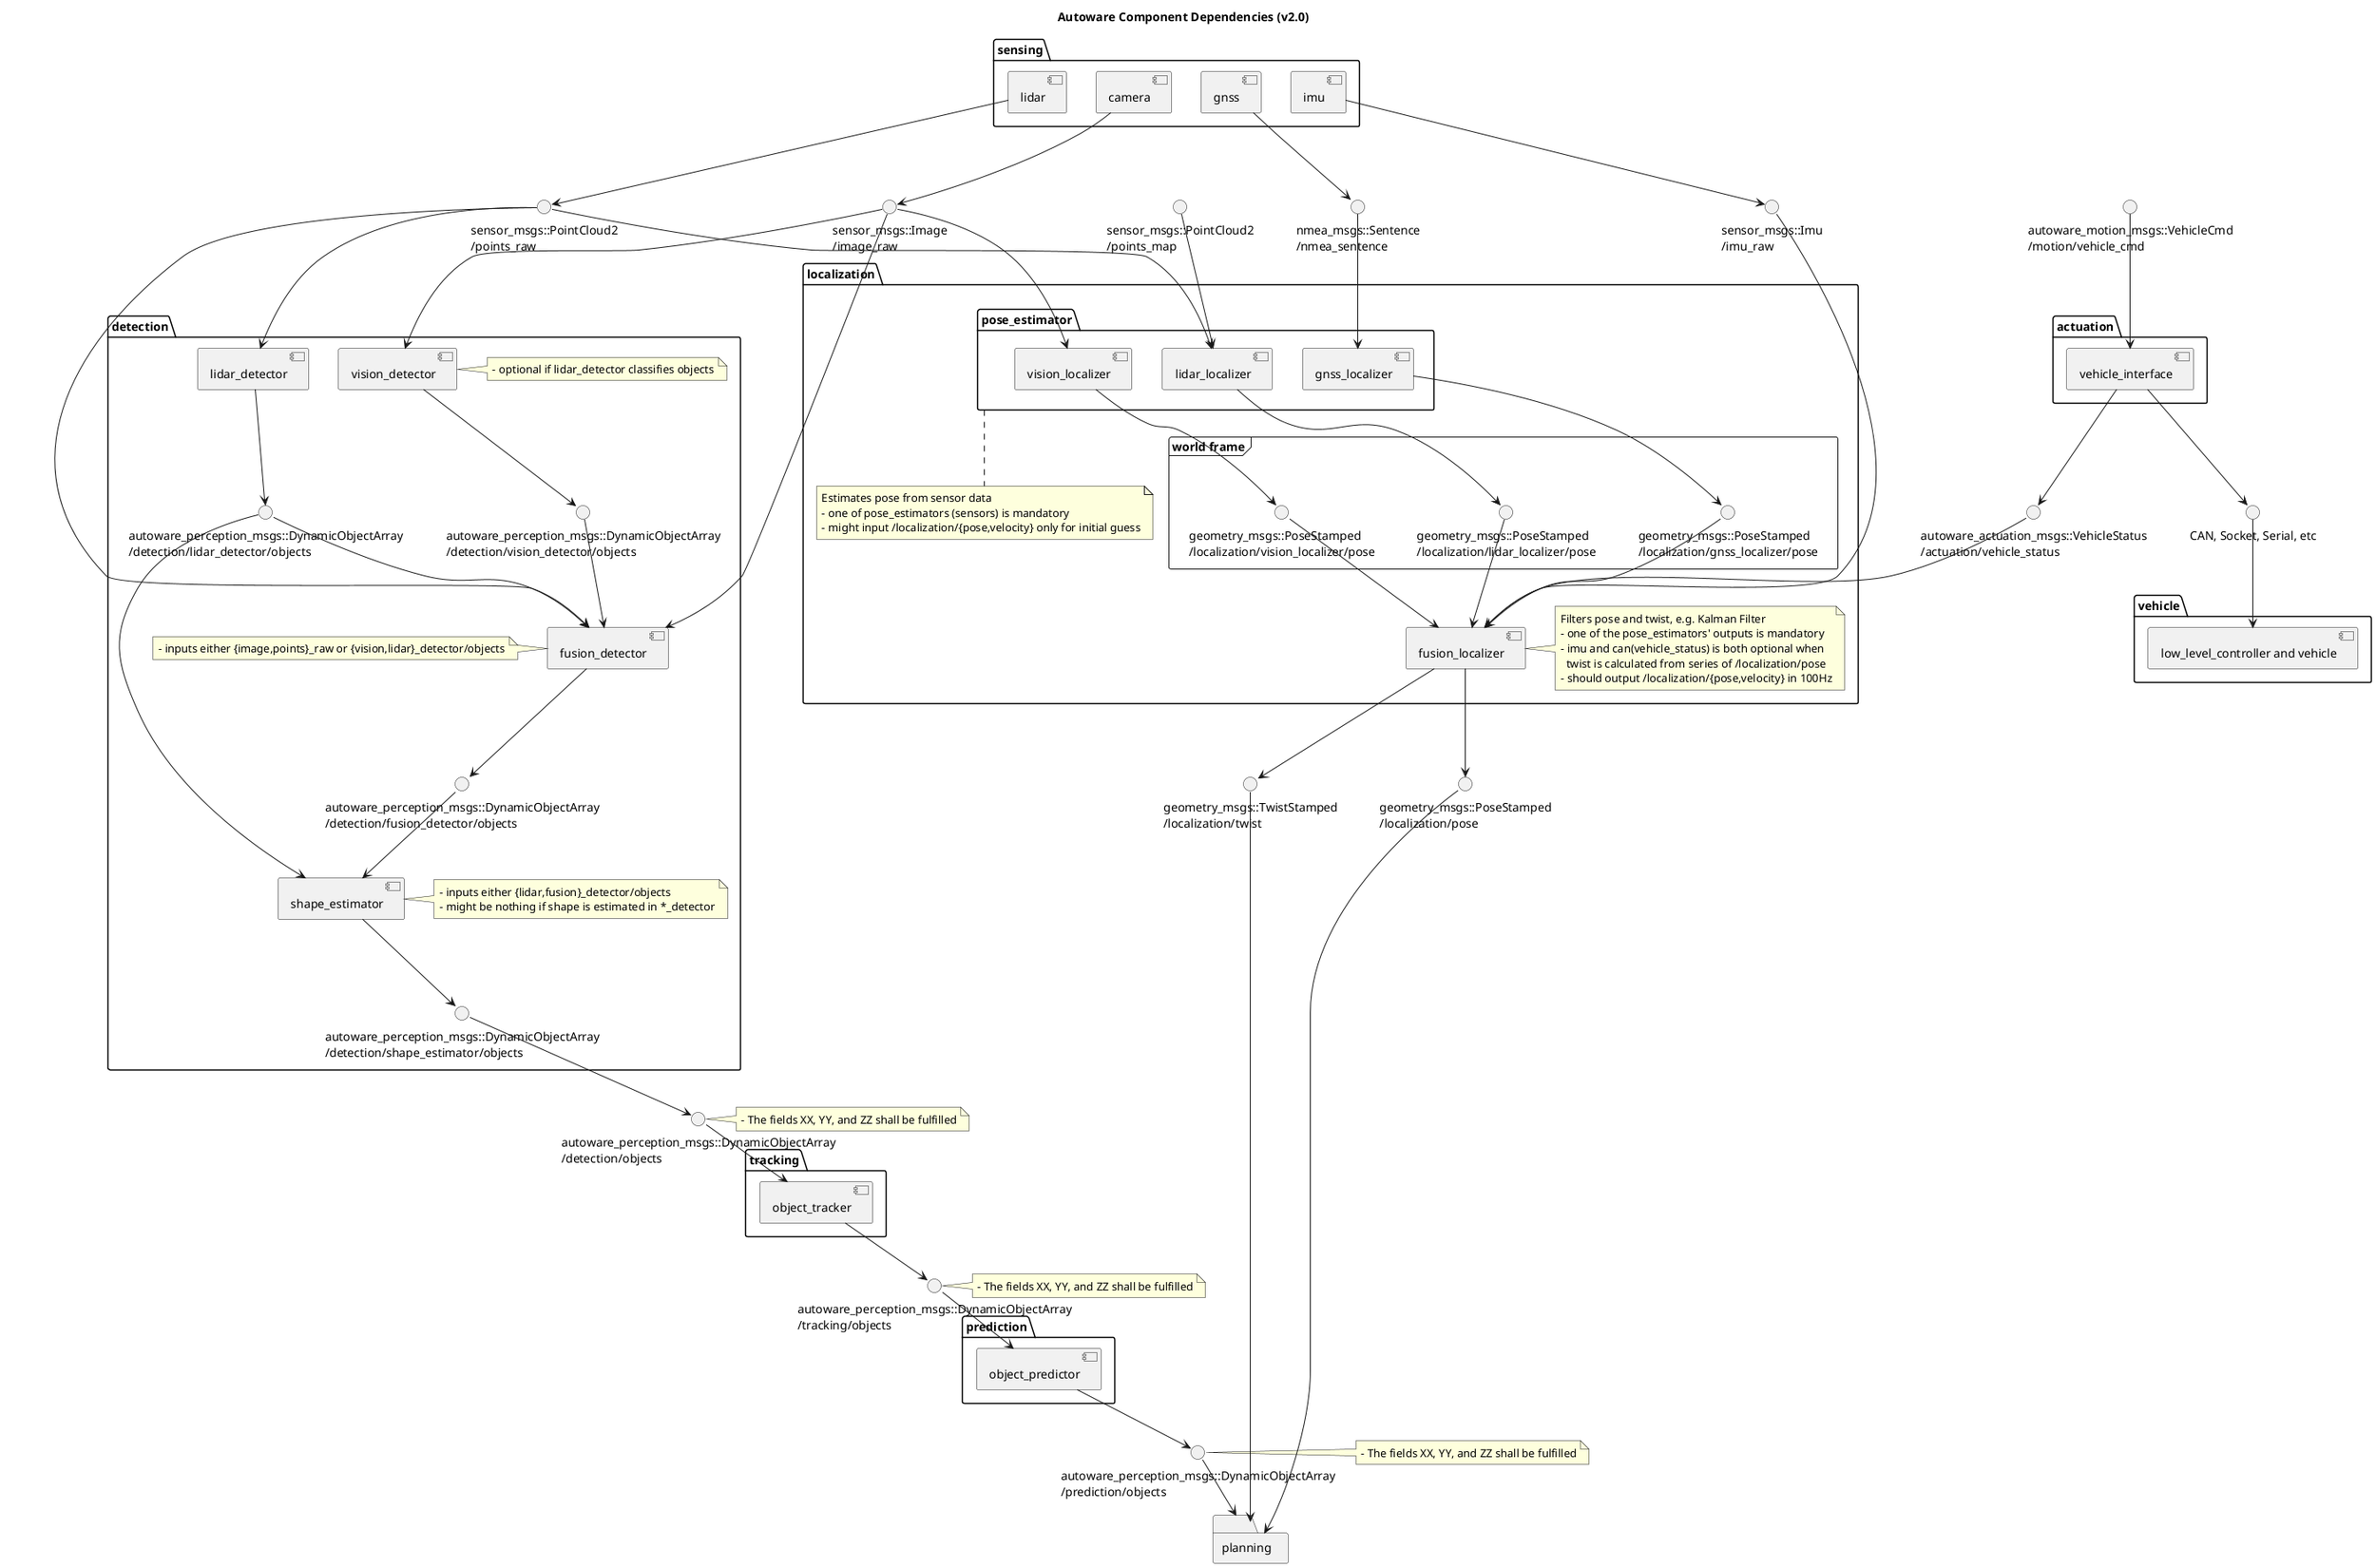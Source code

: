 @startuml

title Autoware Component Dependencies (v2.0)

() "sensor_msgs::Image\n/image_raw" as image_raw
() "sensor_msgs::PointCloud2\n/points_raw" as points_raw
() "sensor_msgs::Imu\n/imu_raw" as imu_raw 
() "nmea_msgs::Sentence\n/nmea_sentence" as nmea_sentence

folder sensing {
    [camera]
    'outputs
    camera --> image_raw

    [lidar]
    'outputs
    lidar --> points_raw

    [imu]
    'outputs
    imu --> imu_raw

    [gnss]
    'outputs
    gnss --> nmea_sentence
}

() "autoware_motion_msgs::Motion\n/actuation/vehicle_status" as vehicle_status

'() "autoware_perception_msgs::TrafficLight\n/detection/traffic_light_color" as traffic_light_color
() "autoware_perception_msgs::DynamicObjectArray\n/detection/objects" as objects_fused
note right of objects_fused
    - The fields XX, YY, and ZZ shall be fulfilled
end note

folder detection {
    () "autoware_perception_msgs::DynamicObjectArray\n/detection/vision_detector/objects" as detected_objects_vision
    () "autoware_perception_msgs::DynamicObjectArray\n/detection/lidar_detector/objects" as detected_objects_lidar
    () "autoware_perception_msgs::DynamicObjectArray\n/detection/fusion_detector/objects" as detected_objects_fused
    () "autoware_perception_msgs::DynamicObjectArray\n/detection/shape_estimator/objects" as shape_estimated_objects

    [vision_detector]
    note right of vision_detector
        - optional if lidar_detector classifies objects
    end note
    'inputs
    image_raw --> vision_detector
    'outputs
    vision_detector --> detected_objects_vision

    [lidar_detector]
    'inputs
    points_raw --> lidar_detector
    'outputs
    lidar_detector --> detected_objects_lidar

    [fusion_detector]
    note left of fusion_detector
        - inputs either {image,points}_raw or {vision,lidar}_detector/objects
    end note
    'inputs
    image_raw --> fusion_detector
    points_raw --> fusion_detector
    detected_objects_vision --> fusion_detector
    detected_objects_lidar --> fusion_detector
    'outputs
    fusion_detector --> detected_objects_fused

    [shape_estimator]
    note right of shape_estimator
        - inputs either {lidar,fusion}_detector/objects
        - might be nothing if shape is estimated in *_detector
    end note
    'inputs
    detected_objects_fused --> shape_estimator
    detected_objects_lidar --> shape_estimator
    'outputs
    shape_estimator --> shape_estimated_objects

    'connection
    shape_estimated_objects --> objects_fused

    '[trafficlight_recognizer]
    'inputs
    'image_raw --> trafficlight_recognizer
    'outputs
    'trafficlight_recognizer --> traffic_light_color
}

() "autoware_perception_msgs::DynamicObjectArray\n/tracking/objects" as objects_tracked
note right of objects_tracked
    - The fields XX, YY, and ZZ shall be fulfilled
end note

folder tracking {
    [object_tracker]
    'inputs
    objects_fused --> object_tracker
    'outputs
    object_tracker --> objects_tracked
}

() "autoware_perception_msgs::DynamicObjectArray\n/prediction/objects" as objects_predicted
note right of objects_predicted
    - The fields XX, YY, and ZZ shall be fulfilled
end note

folder prediction {
    [object_predictor]
    'inputs
    objects_tracked --> object_predictor
    'outputs
    object_predictor --> objects_predicted
}

'lidar_localizer
() "sensor_msgs::PointCloud2\n/points_map" as points_map

'vel_pose_connect
() "geometry_msgs::PoseStamped\n/localization/pose" as current_pose
() "geometry_msgs::TwistStamped\n/localization/twist" as current_velocity

folder localization {
    frame "world frame" {
        () "geometry_msgs::PoseStamped\n/localization/gnss_localizer/pose" as gnss_pose
        () "geometry_msgs::PoseStamped\n/localization/lidar_localizer/pose" as ndt_pose
        () "geometry_msgs::PoseStamped\n/localization/vision_localizer/pose" as vision_pose
    }

    folder pose_estimator {
        [gnss_localizer]
        'inputs
        nmea_sentence --> gnss_localizer
        'outputs
        gnss_localizer --> gnss_pose

        [vision_localizer]
        'inputs
        image_raw --> vision_localizer
        'outputs
        vision_localizer --> vision_pose

        [lidar_localizer]
        'inputs
        points_raw --> lidar_localizer
        points_map --> lidar_localizer
        'outputs
        lidar_localizer --> ndt_pose
    }
    note bottom of pose_estimator
        Estimates pose from sensor data
        - one of pose_estimators (sensors) is mandatory
        - might input /localization/{pose,velocity} only for initial guess
    end note

    [fusion_localizer]
    note right of fusion_localizer
        Filters pose and twist, e.g. Kalman Filter
        - one of the pose_estimators' outputs is mandatory
        - imu and can(vehicle_status) is both optional when
          twist is calculated from series of /localization/pose
        - should output /localization/{pose,velocity} in 100Hz
    end note
    'inputs
    gnss_pose --> fusion_localizer
    ndt_pose --> fusion_localizer
    vision_pose --> fusion_localizer
    vehicle_status --> fusion_localizer
    imu_raw --> fusion_localizer
    'outputs
    fusion_localizer --> current_pose
    fusion_localizer --> current_velocity
}

'() "autoware_msgs::ControlCommandStamped\n/ctrl_cmd" as ctrl_cmd

'folder mission {
'}

() "autoware_motion_msgs::VehicleCmd\n/motion/vehicle_cmd" as twist

folder planning {
    'inputs
    objects_predicted --> planning
    current_pose --> planning
    current_velocity --> planning
'    () "autoware_planning_msgs::Lane\n/motion/planner/waypoints" as final_waypoints
'    () "geometry_msgs::TwistStamped\n/motion/waypoint_follower/twist" as twist_cmd
'    () "geometry_msgs::TwistStamped\n/motion/motion_filter/twist" as twist_filtered
'    () "autoware_motion_msgs::VehicleCmd\n/motion/{type}/vehicle_cmd" as vehicle_cmd
'    () "autoware_motion_msgs::Pedal\n/motion/phisical_controller/pedal" as pedal
'
'    [velocity_planner and trajectory_planner] as motion_planner
'    'inputs
'    objects_predicted --> motion_planner
'    current_pose --> motion_planner
'    current_velocity --> motion_planner
'    'outputs
'    motion_planner --> final_waypoints
'
'    [waypoint_follower]
'    'inputs
'    final_waypoints --> waypoint_follower
'    'outputs
'    waypoint_follower --> twist_cmd
'    'waypoint_follower --> ctrl_cmd
'
'    [motion_filter]
'    'inputs
'    twist_cmd --> motion_filter
'    'outputs
'    motion_filter --> twist_filtered
'
'    [phisical_controller]
'    'inputs
'    twist_filtered --> phisical_controller
'    'outputs
'    phisical_controller --> pedal
'
'    [motion_interface]
'    'outputs
'    motion_interface --> vehicle_cmd
'
'    [motion_gateway]
'    'inputs
'    vehicle_cmd --> motion_gateway
'    twist_filtered --> motion_gateway
'    pedal --> motion_gateway
'    'outputs
'    motion_gateway --> twist
}

() "CAN, Socket, Serial, etc" as vehicle_communication
() "autoware_actuation_msgs::VehicleStatus\n/actuation/vehicle_status" as vehicle_status

folder actuation {
    [vehicle_interface]
    'inputs
    twist --> vehicle_interface
    'outputs
    vehicle_interface --> vehicle_status
    vehicle_interface --> vehicle_communication
}

folder vehicle {
    [low_level_controller and vehicle] as low_level_controller
    'inputs
    vehicle_communication --> low_level_controller
}

@enduml
